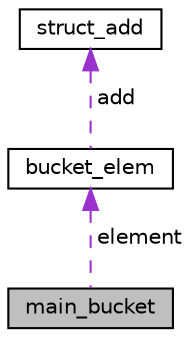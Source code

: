 digraph "main_bucket"
{
  bgcolor="transparent";
  edge [fontname="Helvetica",fontsize="10",labelfontname="Helvetica",labelfontsize="10"];
  node [fontname="Helvetica",fontsize="10",shape=record];
  Node1 [label="main_bucket",height=0.2,width=0.4,color="black", fillcolor="grey75", style="filled" fontcolor="black"];
  Node2 -> Node1 [dir="back",color="darkorchid3",fontsize="10",style="dashed",label=" element" ];
  Node2 [label="bucket_elem",height=0.2,width=0.4,color="black",URL="$structbucket__elem.html",tooltip="Structure for defining a single bucket element. "];
  Node3 -> Node2 [dir="back",color="darkorchid3",fontsize="10",style="dashed",label=" add" ];
  Node3 [label="struct_add",height=0.2,width=0.4,color="black",URL="$structstruct__add.html",tooltip="Structure defining node address. "];
}
